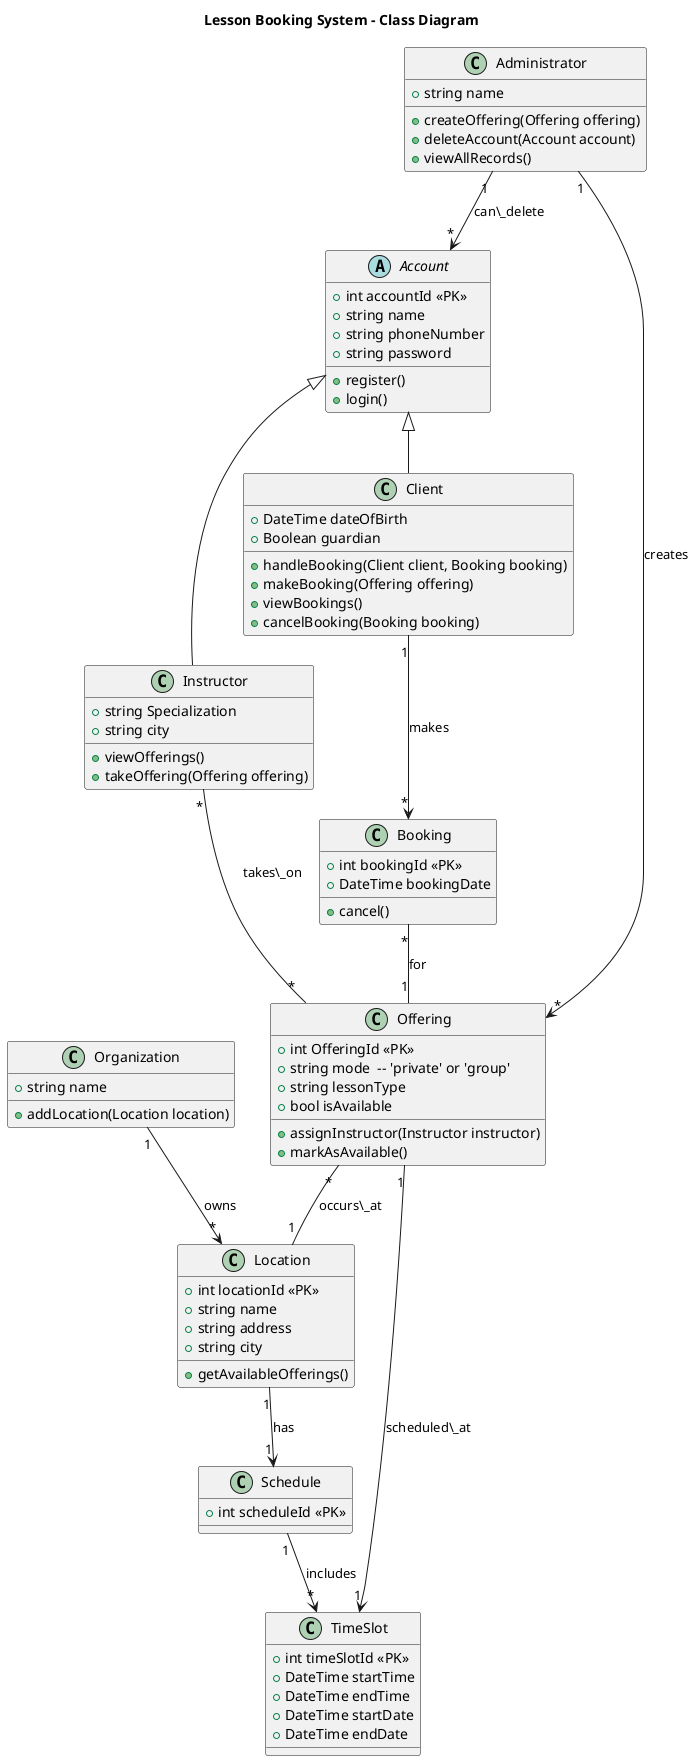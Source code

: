 @startuml ClassDiagram

title Lesson Booking System - Class Diagram

class Organization {
  + string name
  + addLocation(Location location)
}


class Location {
  + int locationId <<PK>>
  + string name
  + string address
  + string city
  + getAvailableOfferings()
}

class Schedule {
  + int scheduleId <<PK>>
}

class TimeSlot {
  + int timeSlotId <<PK>>
  + DateTime startTime
  + DateTime endTime
  + DateTime startDate
  + DateTime endDate
}

abstract class Account {
  + int accountId <<PK>>
  + string name
  + string phoneNumber
  + string password
  + register()
  + login()
}

class Instructor {
  + string Specialization
  + viewOfferings()
  + string city
  + takeOffering(Offering offering)
}

class Offering {
  + int OfferingId <<PK>>
  + string mode  -- 'private' or 'group'
  + string lessonType
  + bool isAvailable
  + assignInstructor(Instructor instructor)
  + markAsAvailable()
}

class Client {
  + DateTime dateOfBirth
  + Boolean guardian
  + handleBooking(Client client, Booking booking)
  + makeBooking(Offering offering)
  + viewBookings()
  + cancelBooking(Booking booking)
}

class Administrator {
  + string name
  + createOffering(Offering offering)
  + deleteAccount(Account account)
  + viewAllRecords()
}


class Booking {
  + int bookingId <<PK>>
  + DateTime bookingDate
  + cancel()
}

Account <|-- Instructor
Account <|-- Client

Organization "1" --> "*" Location : owns

Location "1" --> "1" Schedule : has

Schedule "1" --> "*" TimeSlot : includes

Instructor "*" -- "*" Offering : takes\_on

Offering "*" -- "1" Location : occurs\_at

Offering "1" --> "1" TimeSlot : scheduled\_at

Client "1" --> "*" Booking : makes

Booking "*" -- "1" Offering : for

Administrator "1" --> "*" Offering : creates

Administrator "1" --> "*" Account : can\_delete

@enduml